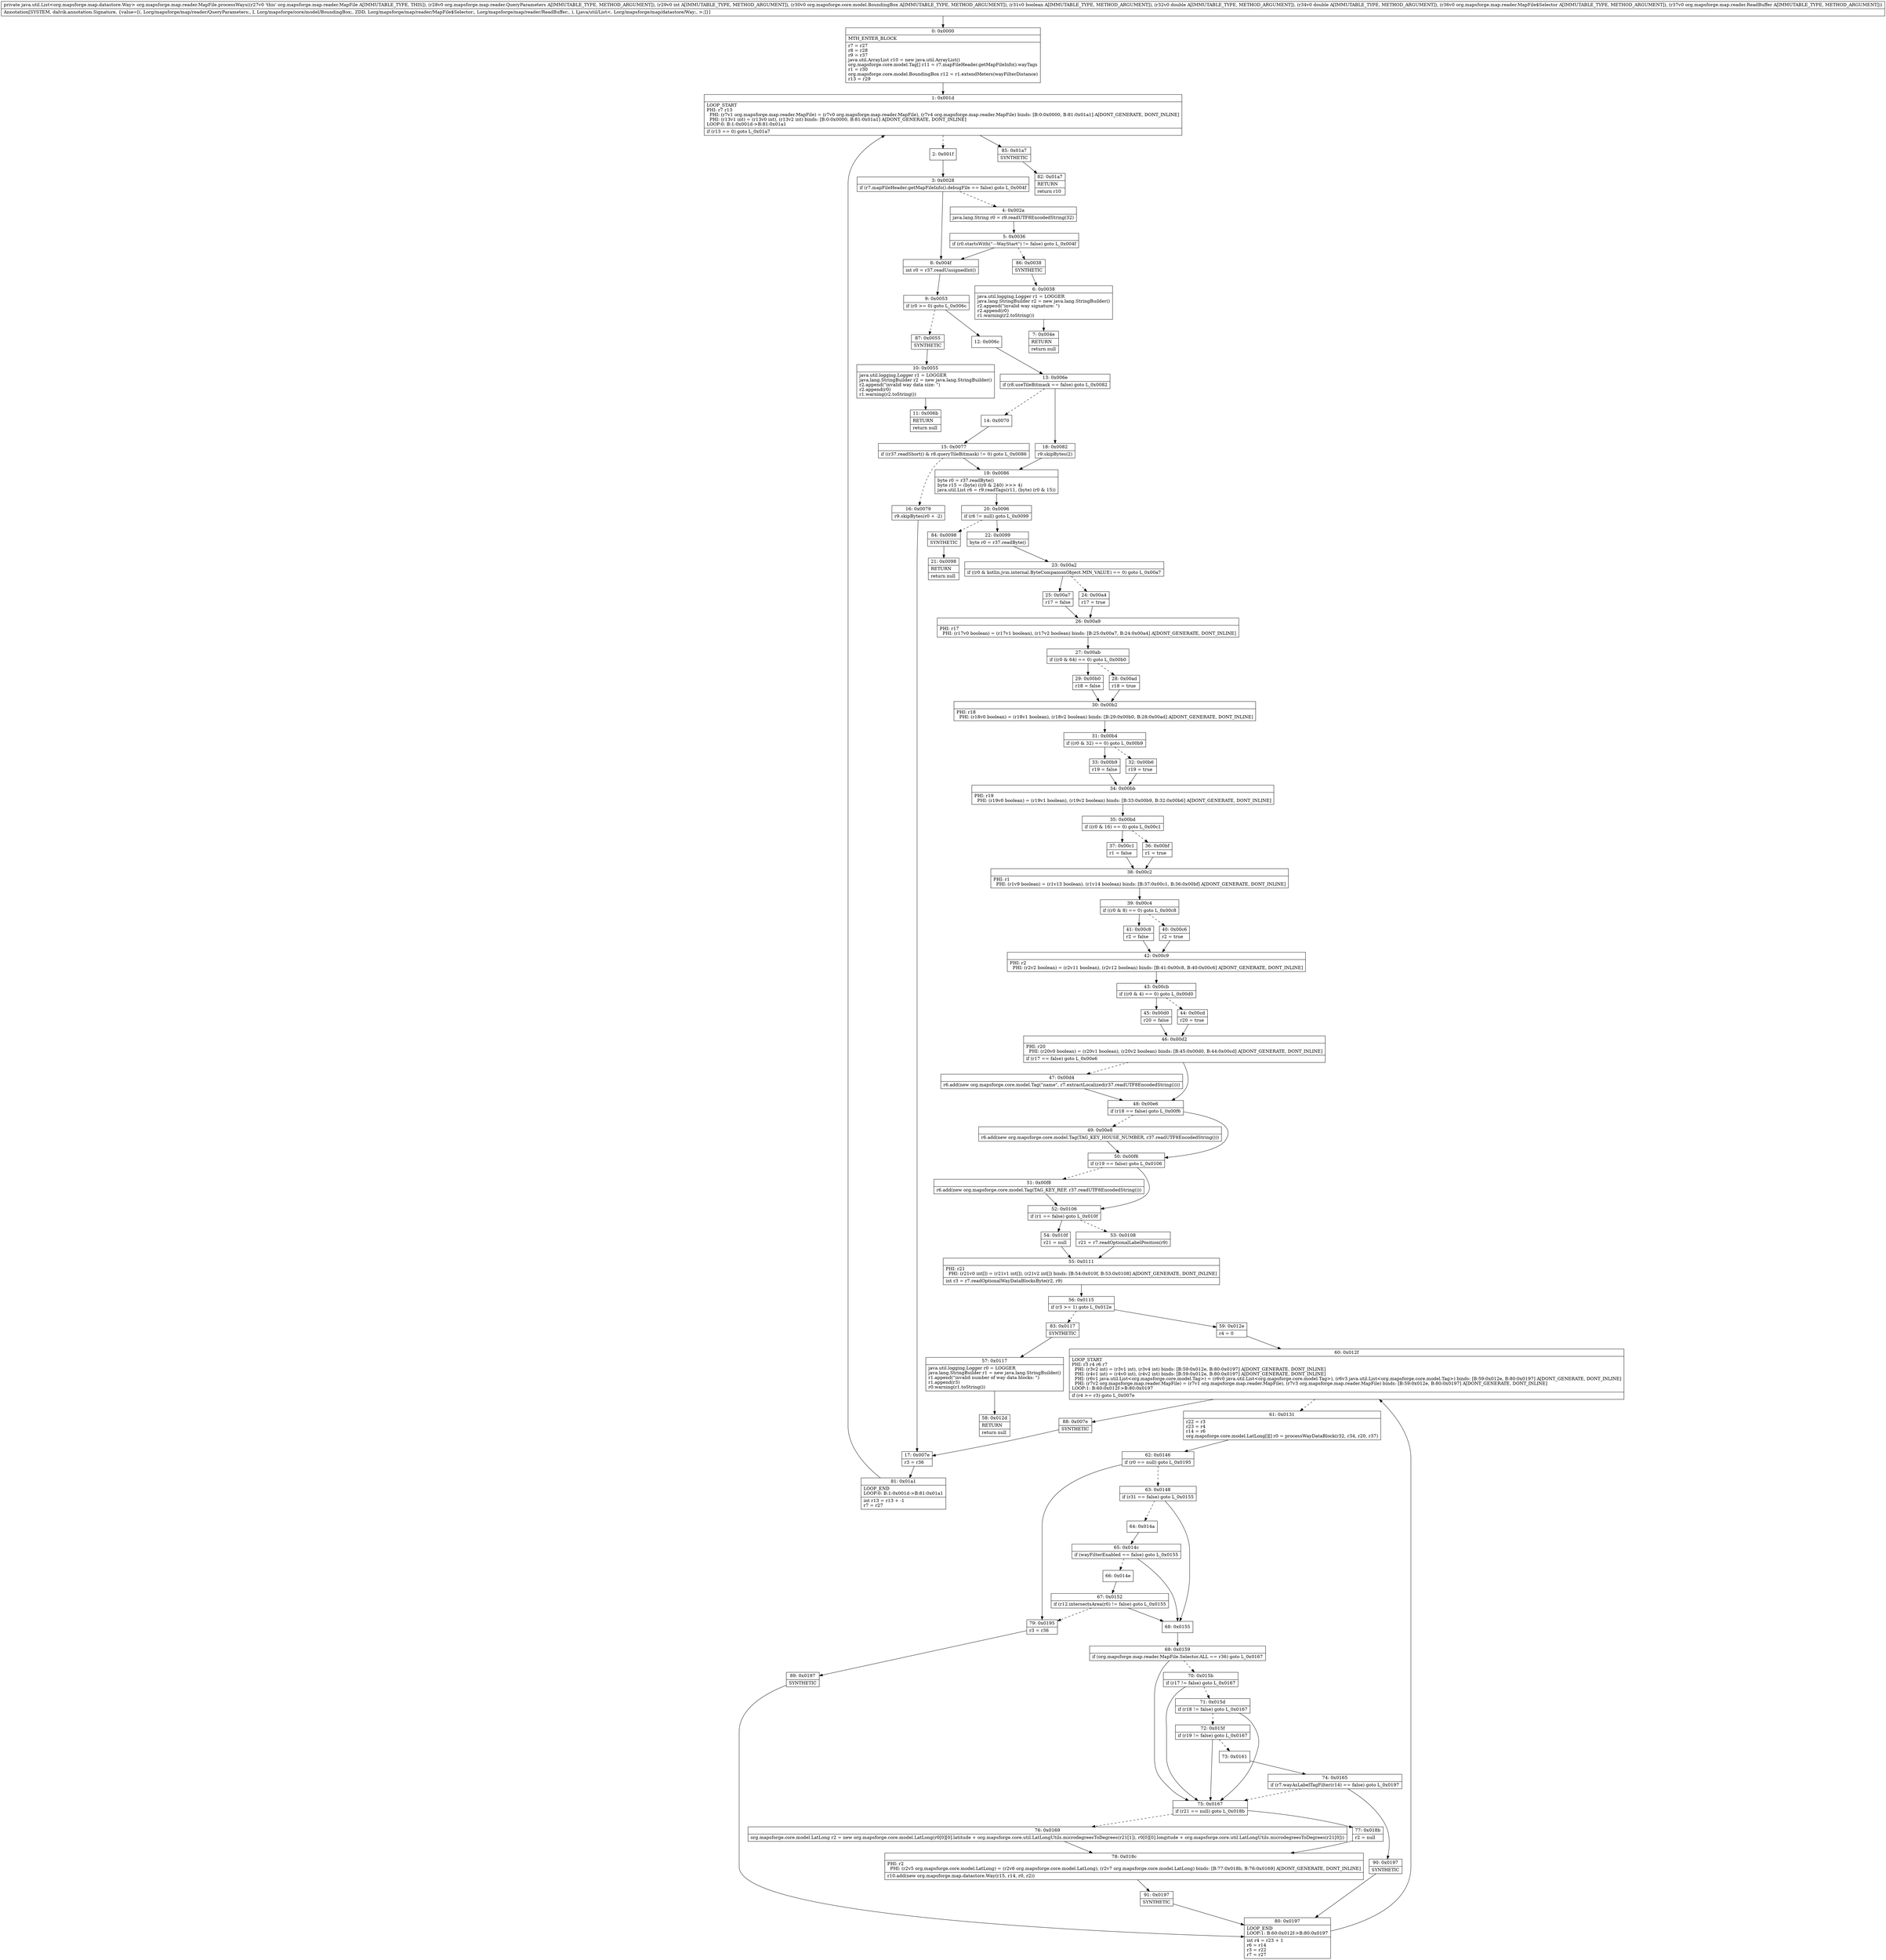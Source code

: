 digraph "CFG fororg.mapsforge.map.reader.MapFile.processWays(Lorg\/mapsforge\/map\/reader\/QueryParameters;ILorg\/mapsforge\/core\/model\/BoundingBox;ZDDLorg\/mapsforge\/map\/reader\/MapFile$Selector;Lorg\/mapsforge\/map\/reader\/ReadBuffer;)Ljava\/util\/List;" {
Node_0 [shape=record,label="{0\:\ 0x0000|MTH_ENTER_BLOCK\l|r7 = r27\lr8 = r28\lr9 = r37\ljava.util.ArrayList r10 = new java.util.ArrayList()\lorg.mapsforge.core.model.Tag[] r11 = r7.mapFileHeader.getMapFileInfo().wayTags\lr1 = r30\lorg.mapsforge.core.model.BoundingBox r12 = r1.extendMeters(wayFilterDistance)\lr13 = r29\l}"];
Node_1 [shape=record,label="{1\:\ 0x001d|LOOP_START\lPHI: r7 r13 \l  PHI: (r7v1 org.mapsforge.map.reader.MapFile) = (r7v0 org.mapsforge.map.reader.MapFile), (r7v4 org.mapsforge.map.reader.MapFile) binds: [B:0:0x0000, B:81:0x01a1] A[DONT_GENERATE, DONT_INLINE]\l  PHI: (r13v1 int) = (r13v0 int), (r13v2 int) binds: [B:0:0x0000, B:81:0x01a1] A[DONT_GENERATE, DONT_INLINE]\lLOOP:0: B:1:0x001d\-\>B:81:0x01a1\l|if (r13 == 0) goto L_0x01a7\l}"];
Node_2 [shape=record,label="{2\:\ 0x001f}"];
Node_3 [shape=record,label="{3\:\ 0x0028|if (r7.mapFileHeader.getMapFileInfo().debugFile == false) goto L_0x004f\l}"];
Node_4 [shape=record,label="{4\:\ 0x002a|java.lang.String r0 = r9.readUTF8EncodedString(32)\l}"];
Node_5 [shape=record,label="{5\:\ 0x0036|if (r0.startsWith(\"\-\-\-WayStart\") != false) goto L_0x004f\l}"];
Node_6 [shape=record,label="{6\:\ 0x0038|java.util.logging.Logger r1 = LOGGER\ljava.lang.StringBuilder r2 = new java.lang.StringBuilder()\lr2.append(\"invalid way signature: \")\lr2.append(r0)\lr1.warning(r2.toString())\l}"];
Node_7 [shape=record,label="{7\:\ 0x004e|RETURN\l|return null\l}"];
Node_8 [shape=record,label="{8\:\ 0x004f|int r0 = r37.readUnsignedInt()\l}"];
Node_9 [shape=record,label="{9\:\ 0x0053|if (r0 \>= 0) goto L_0x006c\l}"];
Node_10 [shape=record,label="{10\:\ 0x0055|java.util.logging.Logger r1 = LOGGER\ljava.lang.StringBuilder r2 = new java.lang.StringBuilder()\lr2.append(\"invalid way data size: \")\lr2.append(r0)\lr1.warning(r2.toString())\l}"];
Node_11 [shape=record,label="{11\:\ 0x006b|RETURN\l|return null\l}"];
Node_12 [shape=record,label="{12\:\ 0x006c}"];
Node_13 [shape=record,label="{13\:\ 0x006e|if (r8.useTileBitmask == false) goto L_0x0082\l}"];
Node_14 [shape=record,label="{14\:\ 0x0070}"];
Node_15 [shape=record,label="{15\:\ 0x0077|if ((r37.readShort() & r8.queryTileBitmask) != 0) goto L_0x0086\l}"];
Node_16 [shape=record,label="{16\:\ 0x0079|r9.skipBytes(r0 + \-2)\l}"];
Node_17 [shape=record,label="{17\:\ 0x007e|r3 = r36\l}"];
Node_18 [shape=record,label="{18\:\ 0x0082|r9.skipBytes(2)\l}"];
Node_19 [shape=record,label="{19\:\ 0x0086|byte r0 = r37.readByte()\lbyte r15 = (byte) ((r0 & 240) \>\>\> 4)\ljava.util.List r6 = r9.readTags(r11, (byte) (r0 & 15))\l}"];
Node_20 [shape=record,label="{20\:\ 0x0096|if (r6 != null) goto L_0x0099\l}"];
Node_21 [shape=record,label="{21\:\ 0x0098|RETURN\l|return null\l}"];
Node_22 [shape=record,label="{22\:\ 0x0099|byte r0 = r37.readByte()\l}"];
Node_23 [shape=record,label="{23\:\ 0x00a2|if ((r0 & kotlin.jvm.internal.ByteCompanionObject.MIN_VALUE) == 0) goto L_0x00a7\l}"];
Node_24 [shape=record,label="{24\:\ 0x00a4|r17 = true\l}"];
Node_25 [shape=record,label="{25\:\ 0x00a7|r17 = false\l}"];
Node_26 [shape=record,label="{26\:\ 0x00a9|PHI: r17 \l  PHI: (r17v0 boolean) = (r17v1 boolean), (r17v2 boolean) binds: [B:25:0x00a7, B:24:0x00a4] A[DONT_GENERATE, DONT_INLINE]\l}"];
Node_27 [shape=record,label="{27\:\ 0x00ab|if ((r0 & 64) == 0) goto L_0x00b0\l}"];
Node_28 [shape=record,label="{28\:\ 0x00ad|r18 = true\l}"];
Node_29 [shape=record,label="{29\:\ 0x00b0|r18 = false\l}"];
Node_30 [shape=record,label="{30\:\ 0x00b2|PHI: r18 \l  PHI: (r18v0 boolean) = (r18v1 boolean), (r18v2 boolean) binds: [B:29:0x00b0, B:28:0x00ad] A[DONT_GENERATE, DONT_INLINE]\l}"];
Node_31 [shape=record,label="{31\:\ 0x00b4|if ((r0 & 32) == 0) goto L_0x00b9\l}"];
Node_32 [shape=record,label="{32\:\ 0x00b6|r19 = true\l}"];
Node_33 [shape=record,label="{33\:\ 0x00b9|r19 = false\l}"];
Node_34 [shape=record,label="{34\:\ 0x00bb|PHI: r19 \l  PHI: (r19v0 boolean) = (r19v1 boolean), (r19v2 boolean) binds: [B:33:0x00b9, B:32:0x00b6] A[DONT_GENERATE, DONT_INLINE]\l}"];
Node_35 [shape=record,label="{35\:\ 0x00bd|if ((r0 & 16) == 0) goto L_0x00c1\l}"];
Node_36 [shape=record,label="{36\:\ 0x00bf|r1 = true\l}"];
Node_37 [shape=record,label="{37\:\ 0x00c1|r1 = false\l}"];
Node_38 [shape=record,label="{38\:\ 0x00c2|PHI: r1 \l  PHI: (r1v9 boolean) = (r1v13 boolean), (r1v14 boolean) binds: [B:37:0x00c1, B:36:0x00bf] A[DONT_GENERATE, DONT_INLINE]\l}"];
Node_39 [shape=record,label="{39\:\ 0x00c4|if ((r0 & 8) == 0) goto L_0x00c8\l}"];
Node_40 [shape=record,label="{40\:\ 0x00c6|r2 = true\l}"];
Node_41 [shape=record,label="{41\:\ 0x00c8|r2 = false\l}"];
Node_42 [shape=record,label="{42\:\ 0x00c9|PHI: r2 \l  PHI: (r2v2 boolean) = (r2v11 boolean), (r2v12 boolean) binds: [B:41:0x00c8, B:40:0x00c6] A[DONT_GENERATE, DONT_INLINE]\l}"];
Node_43 [shape=record,label="{43\:\ 0x00cb|if ((r0 & 4) == 0) goto L_0x00d0\l}"];
Node_44 [shape=record,label="{44\:\ 0x00cd|r20 = true\l}"];
Node_45 [shape=record,label="{45\:\ 0x00d0|r20 = false\l}"];
Node_46 [shape=record,label="{46\:\ 0x00d2|PHI: r20 \l  PHI: (r20v0 boolean) = (r20v1 boolean), (r20v2 boolean) binds: [B:45:0x00d0, B:44:0x00cd] A[DONT_GENERATE, DONT_INLINE]\l|if (r17 == false) goto L_0x00e6\l}"];
Node_47 [shape=record,label="{47\:\ 0x00d4|r6.add(new org.mapsforge.core.model.Tag(\"name\", r7.extractLocalized(r37.readUTF8EncodedString())))\l}"];
Node_48 [shape=record,label="{48\:\ 0x00e6|if (r18 == false) goto L_0x00f6\l}"];
Node_49 [shape=record,label="{49\:\ 0x00e8|r6.add(new org.mapsforge.core.model.Tag(TAG_KEY_HOUSE_NUMBER, r37.readUTF8EncodedString()))\l}"];
Node_50 [shape=record,label="{50\:\ 0x00f6|if (r19 == false) goto L_0x0106\l}"];
Node_51 [shape=record,label="{51\:\ 0x00f8|r6.add(new org.mapsforge.core.model.Tag(TAG_KEY_REF, r37.readUTF8EncodedString()))\l}"];
Node_52 [shape=record,label="{52\:\ 0x0106|if (r1 == false) goto L_0x010f\l}"];
Node_53 [shape=record,label="{53\:\ 0x0108|r21 = r7.readOptionalLabelPosition(r9)\l}"];
Node_54 [shape=record,label="{54\:\ 0x010f|r21 = null\l}"];
Node_55 [shape=record,label="{55\:\ 0x0111|PHI: r21 \l  PHI: (r21v0 int[]) = (r21v1 int[]), (r21v2 int[]) binds: [B:54:0x010f, B:53:0x0108] A[DONT_GENERATE, DONT_INLINE]\l|int r3 = r7.readOptionalWayDataBlocksByte(r2, r9)\l}"];
Node_56 [shape=record,label="{56\:\ 0x0115|if (r3 \>= 1) goto L_0x012e\l}"];
Node_57 [shape=record,label="{57\:\ 0x0117|java.util.logging.Logger r0 = LOGGER\ljava.lang.StringBuilder r1 = new java.lang.StringBuilder()\lr1.append(\"invalid number of way data blocks: \")\lr1.append(r3)\lr0.warning(r1.toString())\l}"];
Node_58 [shape=record,label="{58\:\ 0x012d|RETURN\l|return null\l}"];
Node_59 [shape=record,label="{59\:\ 0x012e|r4 = 0\l}"];
Node_60 [shape=record,label="{60\:\ 0x012f|LOOP_START\lPHI: r3 r4 r6 r7 \l  PHI: (r3v2 int) = (r3v1 int), (r3v4 int) binds: [B:59:0x012e, B:80:0x0197] A[DONT_GENERATE, DONT_INLINE]\l  PHI: (r4v1 int) = (r4v0 int), (r4v2 int) binds: [B:59:0x012e, B:80:0x0197] A[DONT_GENERATE, DONT_INLINE]\l  PHI: (r6v1 java.util.List\<org.mapsforge.core.model.Tag\>) = (r6v0 java.util.List\<org.mapsforge.core.model.Tag\>), (r6v3 java.util.List\<org.mapsforge.core.model.Tag\>) binds: [B:59:0x012e, B:80:0x0197] A[DONT_GENERATE, DONT_INLINE]\l  PHI: (r7v2 org.mapsforge.map.reader.MapFile) = (r7v1 org.mapsforge.map.reader.MapFile), (r7v3 org.mapsforge.map.reader.MapFile) binds: [B:59:0x012e, B:80:0x0197] A[DONT_GENERATE, DONT_INLINE]\lLOOP:1: B:60:0x012f\-\>B:80:0x0197\l|if (r4 \>= r3) goto L_0x007e\l}"];
Node_61 [shape=record,label="{61\:\ 0x0131|r22 = r3\lr23 = r4\lr14 = r6\lorg.mapsforge.core.model.LatLong[][] r0 = processWayDataBlock(r32, r34, r20, r37)\l}"];
Node_62 [shape=record,label="{62\:\ 0x0146|if (r0 == null) goto L_0x0195\l}"];
Node_63 [shape=record,label="{63\:\ 0x0148|if (r31 == false) goto L_0x0155\l}"];
Node_64 [shape=record,label="{64\:\ 0x014a}"];
Node_65 [shape=record,label="{65\:\ 0x014c|if (wayFilterEnabled == false) goto L_0x0155\l}"];
Node_66 [shape=record,label="{66\:\ 0x014e}"];
Node_67 [shape=record,label="{67\:\ 0x0152|if (r12.intersectsArea(r0) != false) goto L_0x0155\l}"];
Node_68 [shape=record,label="{68\:\ 0x0155}"];
Node_69 [shape=record,label="{69\:\ 0x0159|if (org.mapsforge.map.reader.MapFile.Selector.ALL == r36) goto L_0x0167\l}"];
Node_70 [shape=record,label="{70\:\ 0x015b|if (r17 != false) goto L_0x0167\l}"];
Node_71 [shape=record,label="{71\:\ 0x015d|if (r18 != false) goto L_0x0167\l}"];
Node_72 [shape=record,label="{72\:\ 0x015f|if (r19 != false) goto L_0x0167\l}"];
Node_73 [shape=record,label="{73\:\ 0x0161}"];
Node_74 [shape=record,label="{74\:\ 0x0165|if (r7.wayAsLabelTagFilter(r14) == false) goto L_0x0197\l}"];
Node_75 [shape=record,label="{75\:\ 0x0167|if (r21 == null) goto L_0x018b\l}"];
Node_76 [shape=record,label="{76\:\ 0x0169|org.mapsforge.core.model.LatLong r2 = new org.mapsforge.core.model.LatLong(r0[0][0].latitude + org.mapsforge.core.util.LatLongUtils.microdegreesToDegrees(r21[1]), r0[0][0].longitude + org.mapsforge.core.util.LatLongUtils.microdegreesToDegrees(r21[0]))\l}"];
Node_77 [shape=record,label="{77\:\ 0x018b|r2 = null\l}"];
Node_78 [shape=record,label="{78\:\ 0x018c|PHI: r2 \l  PHI: (r2v5 org.mapsforge.core.model.LatLong) = (r2v6 org.mapsforge.core.model.LatLong), (r2v7 org.mapsforge.core.model.LatLong) binds: [B:77:0x018b, B:76:0x0169] A[DONT_GENERATE, DONT_INLINE]\l|r10.add(new org.mapsforge.map.datastore.Way(r15, r14, r0, r2))\l}"];
Node_79 [shape=record,label="{79\:\ 0x0195|r3 = r36\l}"];
Node_80 [shape=record,label="{80\:\ 0x0197|LOOP_END\lLOOP:1: B:60:0x012f\-\>B:80:0x0197\l|int r4 = r23 + 1\lr6 = r14\lr3 = r22\lr7 = r27\l}"];
Node_81 [shape=record,label="{81\:\ 0x01a1|LOOP_END\lLOOP:0: B:1:0x001d\-\>B:81:0x01a1\l|int r13 = r13 + \-1\lr7 = r27\l}"];
Node_82 [shape=record,label="{82\:\ 0x01a7|RETURN\l|return r10\l}"];
Node_83 [shape=record,label="{83\:\ 0x0117|SYNTHETIC\l}"];
Node_84 [shape=record,label="{84\:\ 0x0098|SYNTHETIC\l}"];
Node_85 [shape=record,label="{85\:\ 0x01a7|SYNTHETIC\l}"];
Node_86 [shape=record,label="{86\:\ 0x0038|SYNTHETIC\l}"];
Node_87 [shape=record,label="{87\:\ 0x0055|SYNTHETIC\l}"];
Node_88 [shape=record,label="{88\:\ 0x007e|SYNTHETIC\l}"];
Node_89 [shape=record,label="{89\:\ 0x0197|SYNTHETIC\l}"];
Node_90 [shape=record,label="{90\:\ 0x0197|SYNTHETIC\l}"];
Node_91 [shape=record,label="{91\:\ 0x0197|SYNTHETIC\l}"];
MethodNode[shape=record,label="{private java.util.List\<org.mapsforge.map.datastore.Way\> org.mapsforge.map.reader.MapFile.processWays((r27v0 'this' org.mapsforge.map.reader.MapFile A[IMMUTABLE_TYPE, THIS]), (r28v0 org.mapsforge.map.reader.QueryParameters A[IMMUTABLE_TYPE, METHOD_ARGUMENT]), (r29v0 int A[IMMUTABLE_TYPE, METHOD_ARGUMENT]), (r30v0 org.mapsforge.core.model.BoundingBox A[IMMUTABLE_TYPE, METHOD_ARGUMENT]), (r31v0 boolean A[IMMUTABLE_TYPE, METHOD_ARGUMENT]), (r32v0 double A[IMMUTABLE_TYPE, METHOD_ARGUMENT]), (r34v0 double A[IMMUTABLE_TYPE, METHOD_ARGUMENT]), (r36v0 org.mapsforge.map.reader.MapFile$Selector A[IMMUTABLE_TYPE, METHOD_ARGUMENT]), (r37v0 org.mapsforge.map.reader.ReadBuffer A[IMMUTABLE_TYPE, METHOD_ARGUMENT]))  | Annotation[SYSTEM, dalvik.annotation.Signature, \{value=[(, Lorg\/mapsforge\/map\/reader\/QueryParameters;, I, Lorg\/mapsforge\/core\/model\/BoundingBox;, ZDD, Lorg\/mapsforge\/map\/reader\/MapFile$Selector;, Lorg\/mapsforge\/map\/reader\/ReadBuffer;, ), Ljava\/util\/List\<, Lorg\/mapsforge\/map\/datastore\/Way;, \>;]\}]\l}"];
MethodNode -> Node_0;
Node_0 -> Node_1;
Node_1 -> Node_2[style=dashed];
Node_1 -> Node_85;
Node_2 -> Node_3;
Node_3 -> Node_4[style=dashed];
Node_3 -> Node_8;
Node_4 -> Node_5;
Node_5 -> Node_8;
Node_5 -> Node_86[style=dashed];
Node_6 -> Node_7;
Node_8 -> Node_9;
Node_9 -> Node_12;
Node_9 -> Node_87[style=dashed];
Node_10 -> Node_11;
Node_12 -> Node_13;
Node_13 -> Node_14[style=dashed];
Node_13 -> Node_18;
Node_14 -> Node_15;
Node_15 -> Node_16[style=dashed];
Node_15 -> Node_19;
Node_16 -> Node_17;
Node_17 -> Node_81;
Node_18 -> Node_19;
Node_19 -> Node_20;
Node_20 -> Node_22;
Node_20 -> Node_84[style=dashed];
Node_22 -> Node_23;
Node_23 -> Node_24[style=dashed];
Node_23 -> Node_25;
Node_24 -> Node_26;
Node_25 -> Node_26;
Node_26 -> Node_27;
Node_27 -> Node_28[style=dashed];
Node_27 -> Node_29;
Node_28 -> Node_30;
Node_29 -> Node_30;
Node_30 -> Node_31;
Node_31 -> Node_32[style=dashed];
Node_31 -> Node_33;
Node_32 -> Node_34;
Node_33 -> Node_34;
Node_34 -> Node_35;
Node_35 -> Node_36[style=dashed];
Node_35 -> Node_37;
Node_36 -> Node_38;
Node_37 -> Node_38;
Node_38 -> Node_39;
Node_39 -> Node_40[style=dashed];
Node_39 -> Node_41;
Node_40 -> Node_42;
Node_41 -> Node_42;
Node_42 -> Node_43;
Node_43 -> Node_44[style=dashed];
Node_43 -> Node_45;
Node_44 -> Node_46;
Node_45 -> Node_46;
Node_46 -> Node_47[style=dashed];
Node_46 -> Node_48;
Node_47 -> Node_48;
Node_48 -> Node_49[style=dashed];
Node_48 -> Node_50;
Node_49 -> Node_50;
Node_50 -> Node_51[style=dashed];
Node_50 -> Node_52;
Node_51 -> Node_52;
Node_52 -> Node_53[style=dashed];
Node_52 -> Node_54;
Node_53 -> Node_55;
Node_54 -> Node_55;
Node_55 -> Node_56;
Node_56 -> Node_59;
Node_56 -> Node_83[style=dashed];
Node_57 -> Node_58;
Node_59 -> Node_60;
Node_60 -> Node_61[style=dashed];
Node_60 -> Node_88;
Node_61 -> Node_62;
Node_62 -> Node_63[style=dashed];
Node_62 -> Node_79;
Node_63 -> Node_64[style=dashed];
Node_63 -> Node_68;
Node_64 -> Node_65;
Node_65 -> Node_66[style=dashed];
Node_65 -> Node_68;
Node_66 -> Node_67;
Node_67 -> Node_68;
Node_67 -> Node_79[style=dashed];
Node_68 -> Node_69;
Node_69 -> Node_70[style=dashed];
Node_69 -> Node_75;
Node_70 -> Node_71[style=dashed];
Node_70 -> Node_75;
Node_71 -> Node_72[style=dashed];
Node_71 -> Node_75;
Node_72 -> Node_73[style=dashed];
Node_72 -> Node_75;
Node_73 -> Node_74;
Node_74 -> Node_75[style=dashed];
Node_74 -> Node_90;
Node_75 -> Node_76[style=dashed];
Node_75 -> Node_77;
Node_76 -> Node_78;
Node_77 -> Node_78;
Node_78 -> Node_91;
Node_79 -> Node_89;
Node_80 -> Node_60;
Node_81 -> Node_1;
Node_83 -> Node_57;
Node_84 -> Node_21;
Node_85 -> Node_82;
Node_86 -> Node_6;
Node_87 -> Node_10;
Node_88 -> Node_17;
Node_89 -> Node_80;
Node_90 -> Node_80;
Node_91 -> Node_80;
}

